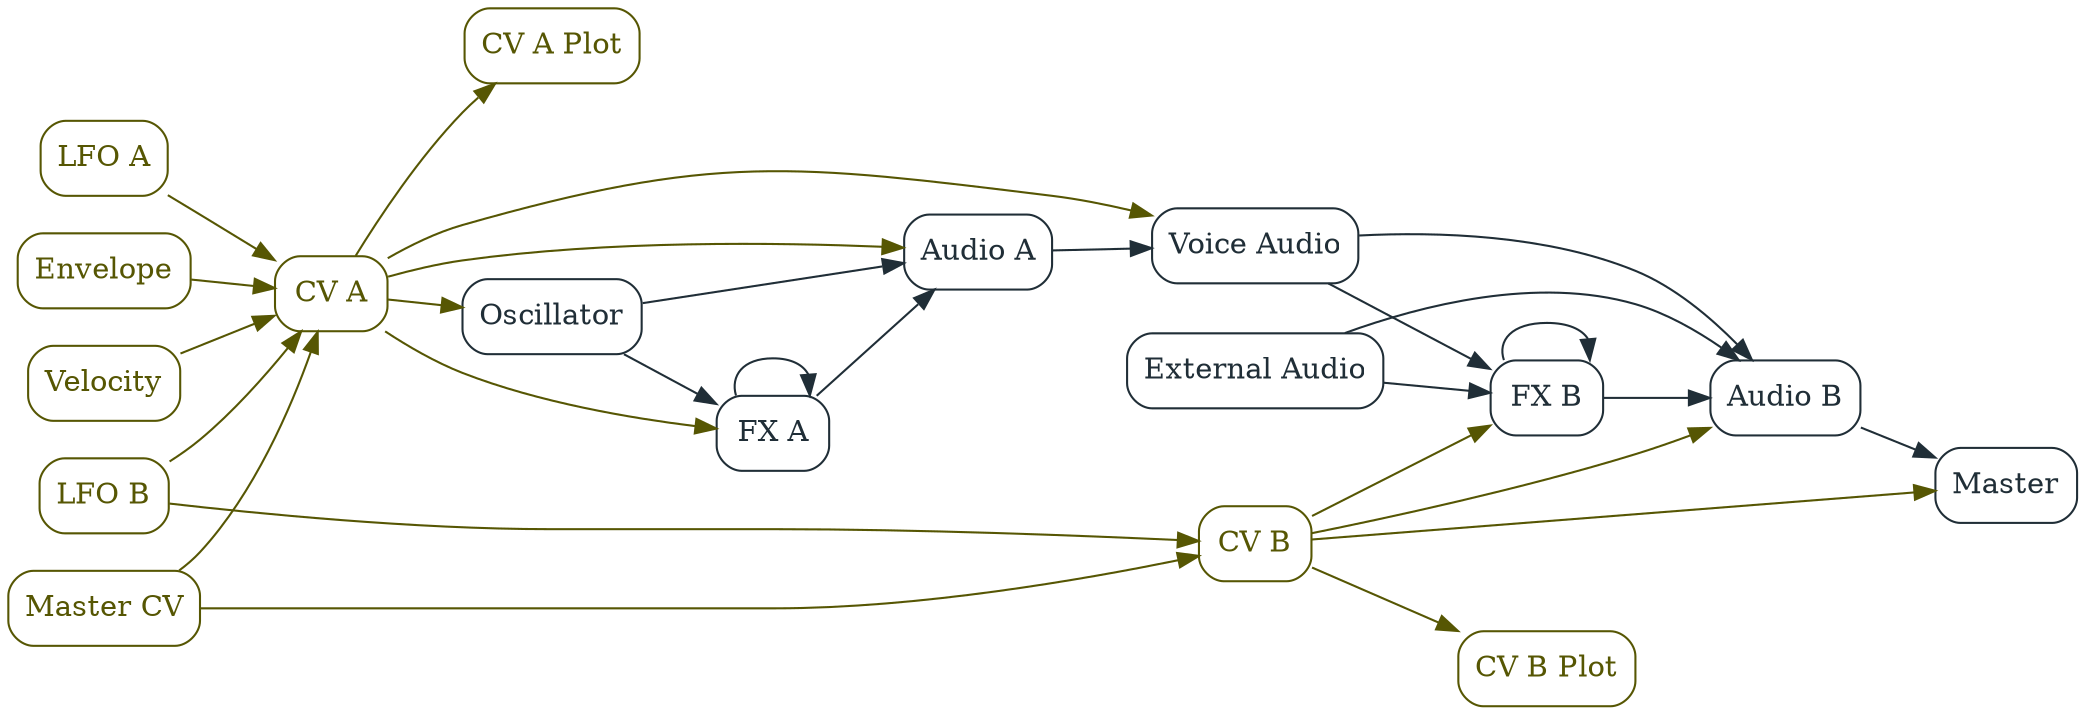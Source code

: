 digraph Synth {  
  rankdir="LR";

  comment="Nodes"
  "FX A", "FX B", "Voice Audio", "Master", "Audio A", "Audio B", "External Audio", "Oscillator" [shape="rect", style="rounded", color="#202e37", fontcolor="#202e37"]
  "CV A", "CV B", "LFO A", "LFO B", "Envelope", "Velocity", "CV A Plot", "CV B Plot", "Master CV" [shape="rect", style="rounded", color="#565603", fontcolor="#565603"]
  
  comment="Audio edges"
  "Audio A" -> "Voice Audio" [color="#202e37"]
  "Audio B" -> "Master" [color="#202e37"]
  {"Oscillator"; "FX A"} -> "FX A" [color="#202e37"]
  {"Oscillator"; "FX A"} -> "Audio A" [color="#202e37"]
  {"FX B"; "Voice Audio"; "External Audio"} -> "FX B" [color="#202e37"]
  {"FX B"; "Voice Audio"; "External Audio"} -> "Audio B" [color="#202e37"]

  comment="CV edges"
  {"LFO B", "Master CV"} -> "CV B" [color="#565603"]
  {"LFO A", "LFO B", "Velocity", "Envelope", "Master CV"} -> "CV A" [color="#565603"]
  "CV B" -> {"FX B", "Master", "Audio B", "CV B Plot"} [color="#565603"]
  "CV A" -> {"Oscillator", "FX A", "Audio A", "CV A Plot", "Voice Audio"} [color="#565603"]
}